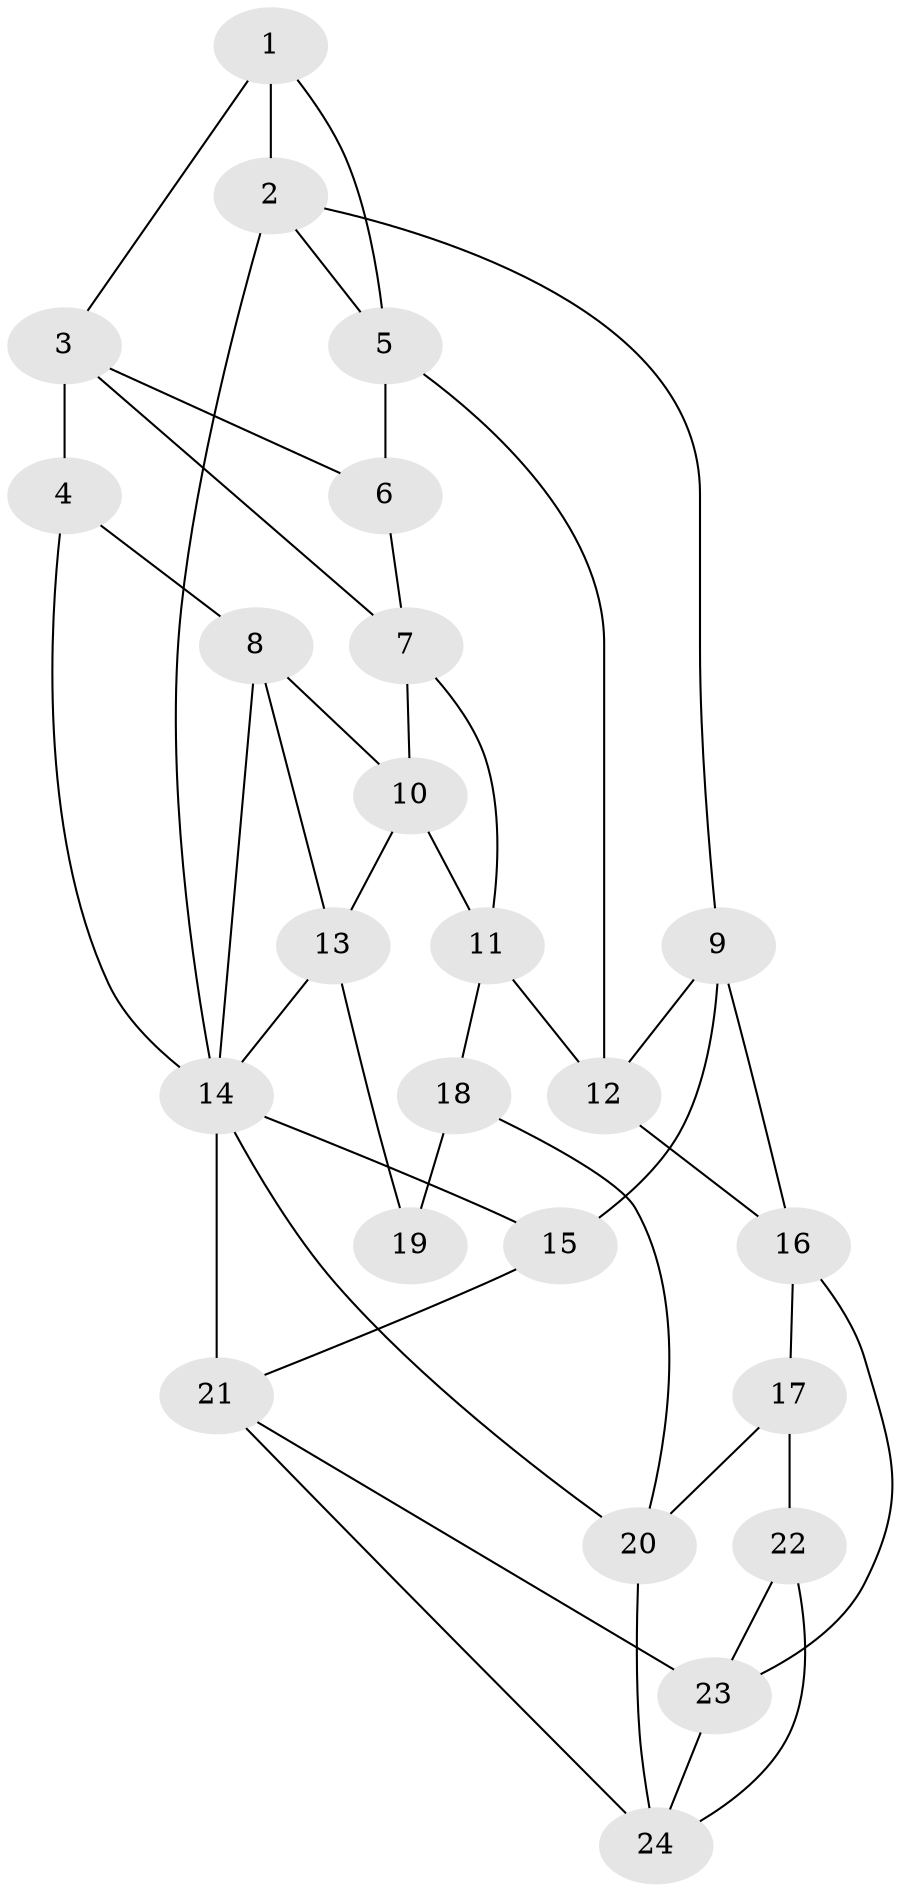 // original degree distribution, {3: 0.03333333333333333, 4: 0.23333333333333334, 6: 0.2, 5: 0.5333333333333333}
// Generated by graph-tools (version 1.1) at 2025/38/03/04/25 23:38:37]
// undirected, 24 vertices, 45 edges
graph export_dot {
  node [color=gray90,style=filled];
  1;
  2;
  3;
  4;
  5;
  6;
  7;
  8;
  9;
  10;
  11;
  12;
  13;
  14;
  15;
  16;
  17;
  18;
  19;
  20;
  21;
  22;
  23;
  24;
  1 -- 2 [weight=1.0];
  1 -- 3 [weight=1.0];
  1 -- 5 [weight=1.0];
  2 -- 5 [weight=1.0];
  2 -- 9 [weight=1.0];
  2 -- 14 [weight=1.0];
  3 -- 4 [weight=1.0];
  3 -- 6 [weight=1.0];
  3 -- 7 [weight=1.0];
  4 -- 8 [weight=1.0];
  4 -- 14 [weight=1.0];
  5 -- 6 [weight=2.0];
  5 -- 12 [weight=1.0];
  6 -- 7 [weight=1.0];
  7 -- 10 [weight=1.0];
  7 -- 11 [weight=1.0];
  8 -- 10 [weight=1.0];
  8 -- 13 [weight=1.0];
  8 -- 14 [weight=1.0];
  9 -- 12 [weight=1.0];
  9 -- 15 [weight=2.0];
  9 -- 16 [weight=1.0];
  10 -- 11 [weight=1.0];
  10 -- 13 [weight=1.0];
  11 -- 12 [weight=1.0];
  11 -- 18 [weight=1.0];
  12 -- 16 [weight=1.0];
  13 -- 14 [weight=1.0];
  13 -- 19 [weight=1.0];
  14 -- 15 [weight=1.0];
  14 -- 20 [weight=1.0];
  14 -- 21 [weight=2.0];
  15 -- 21 [weight=1.0];
  16 -- 17 [weight=1.0];
  16 -- 23 [weight=1.0];
  17 -- 20 [weight=1.0];
  17 -- 22 [weight=1.0];
  18 -- 19 [weight=2.0];
  18 -- 20 [weight=2.0];
  20 -- 24 [weight=1.0];
  21 -- 23 [weight=1.0];
  21 -- 24 [weight=1.0];
  22 -- 23 [weight=1.0];
  22 -- 24 [weight=1.0];
  23 -- 24 [weight=1.0];
}

